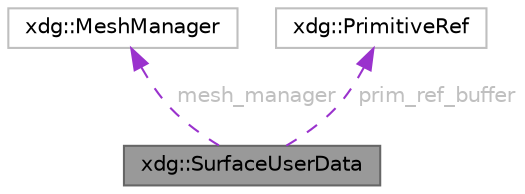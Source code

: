 digraph "xdg::SurfaceUserData"
{
 // LATEX_PDF_SIZE
  bgcolor="transparent";
  edge [fontname=Helvetica,fontsize=10,labelfontname=Helvetica,labelfontsize=10];
  node [fontname=Helvetica,fontsize=10,shape=box,height=0.2,width=0.4];
  Node1 [id="Node000001",label="xdg::SurfaceUserData",height=0.2,width=0.4,color="gray40", fillcolor="grey60", style="filled", fontcolor="black",tooltip=" "];
  Node2 -> Node1 [id="edge1_Node000001_Node000002",dir="back",color="darkorchid3",style="dashed",tooltip=" ",label=" mesh_manager",fontcolor="grey" ];
  Node2 [id="Node000002",label="xdg::MeshManager",height=0.2,width=0.4,color="grey75", fillcolor="white", style="filled",URL="$classxdg_1_1MeshManager.html",tooltip=" "];
  Node3 -> Node1 [id="edge2_Node000001_Node000003",dir="back",color="darkorchid3",style="dashed",tooltip=" ",label=" prim_ref_buffer",fontcolor="grey" ];
  Node3 [id="Node000003",label="xdg::PrimitiveRef",height=0.2,width=0.4,color="grey75", fillcolor="white", style="filled",URL="$structxdg_1_1PrimitiveRef.html",tooltip=" "];
}
